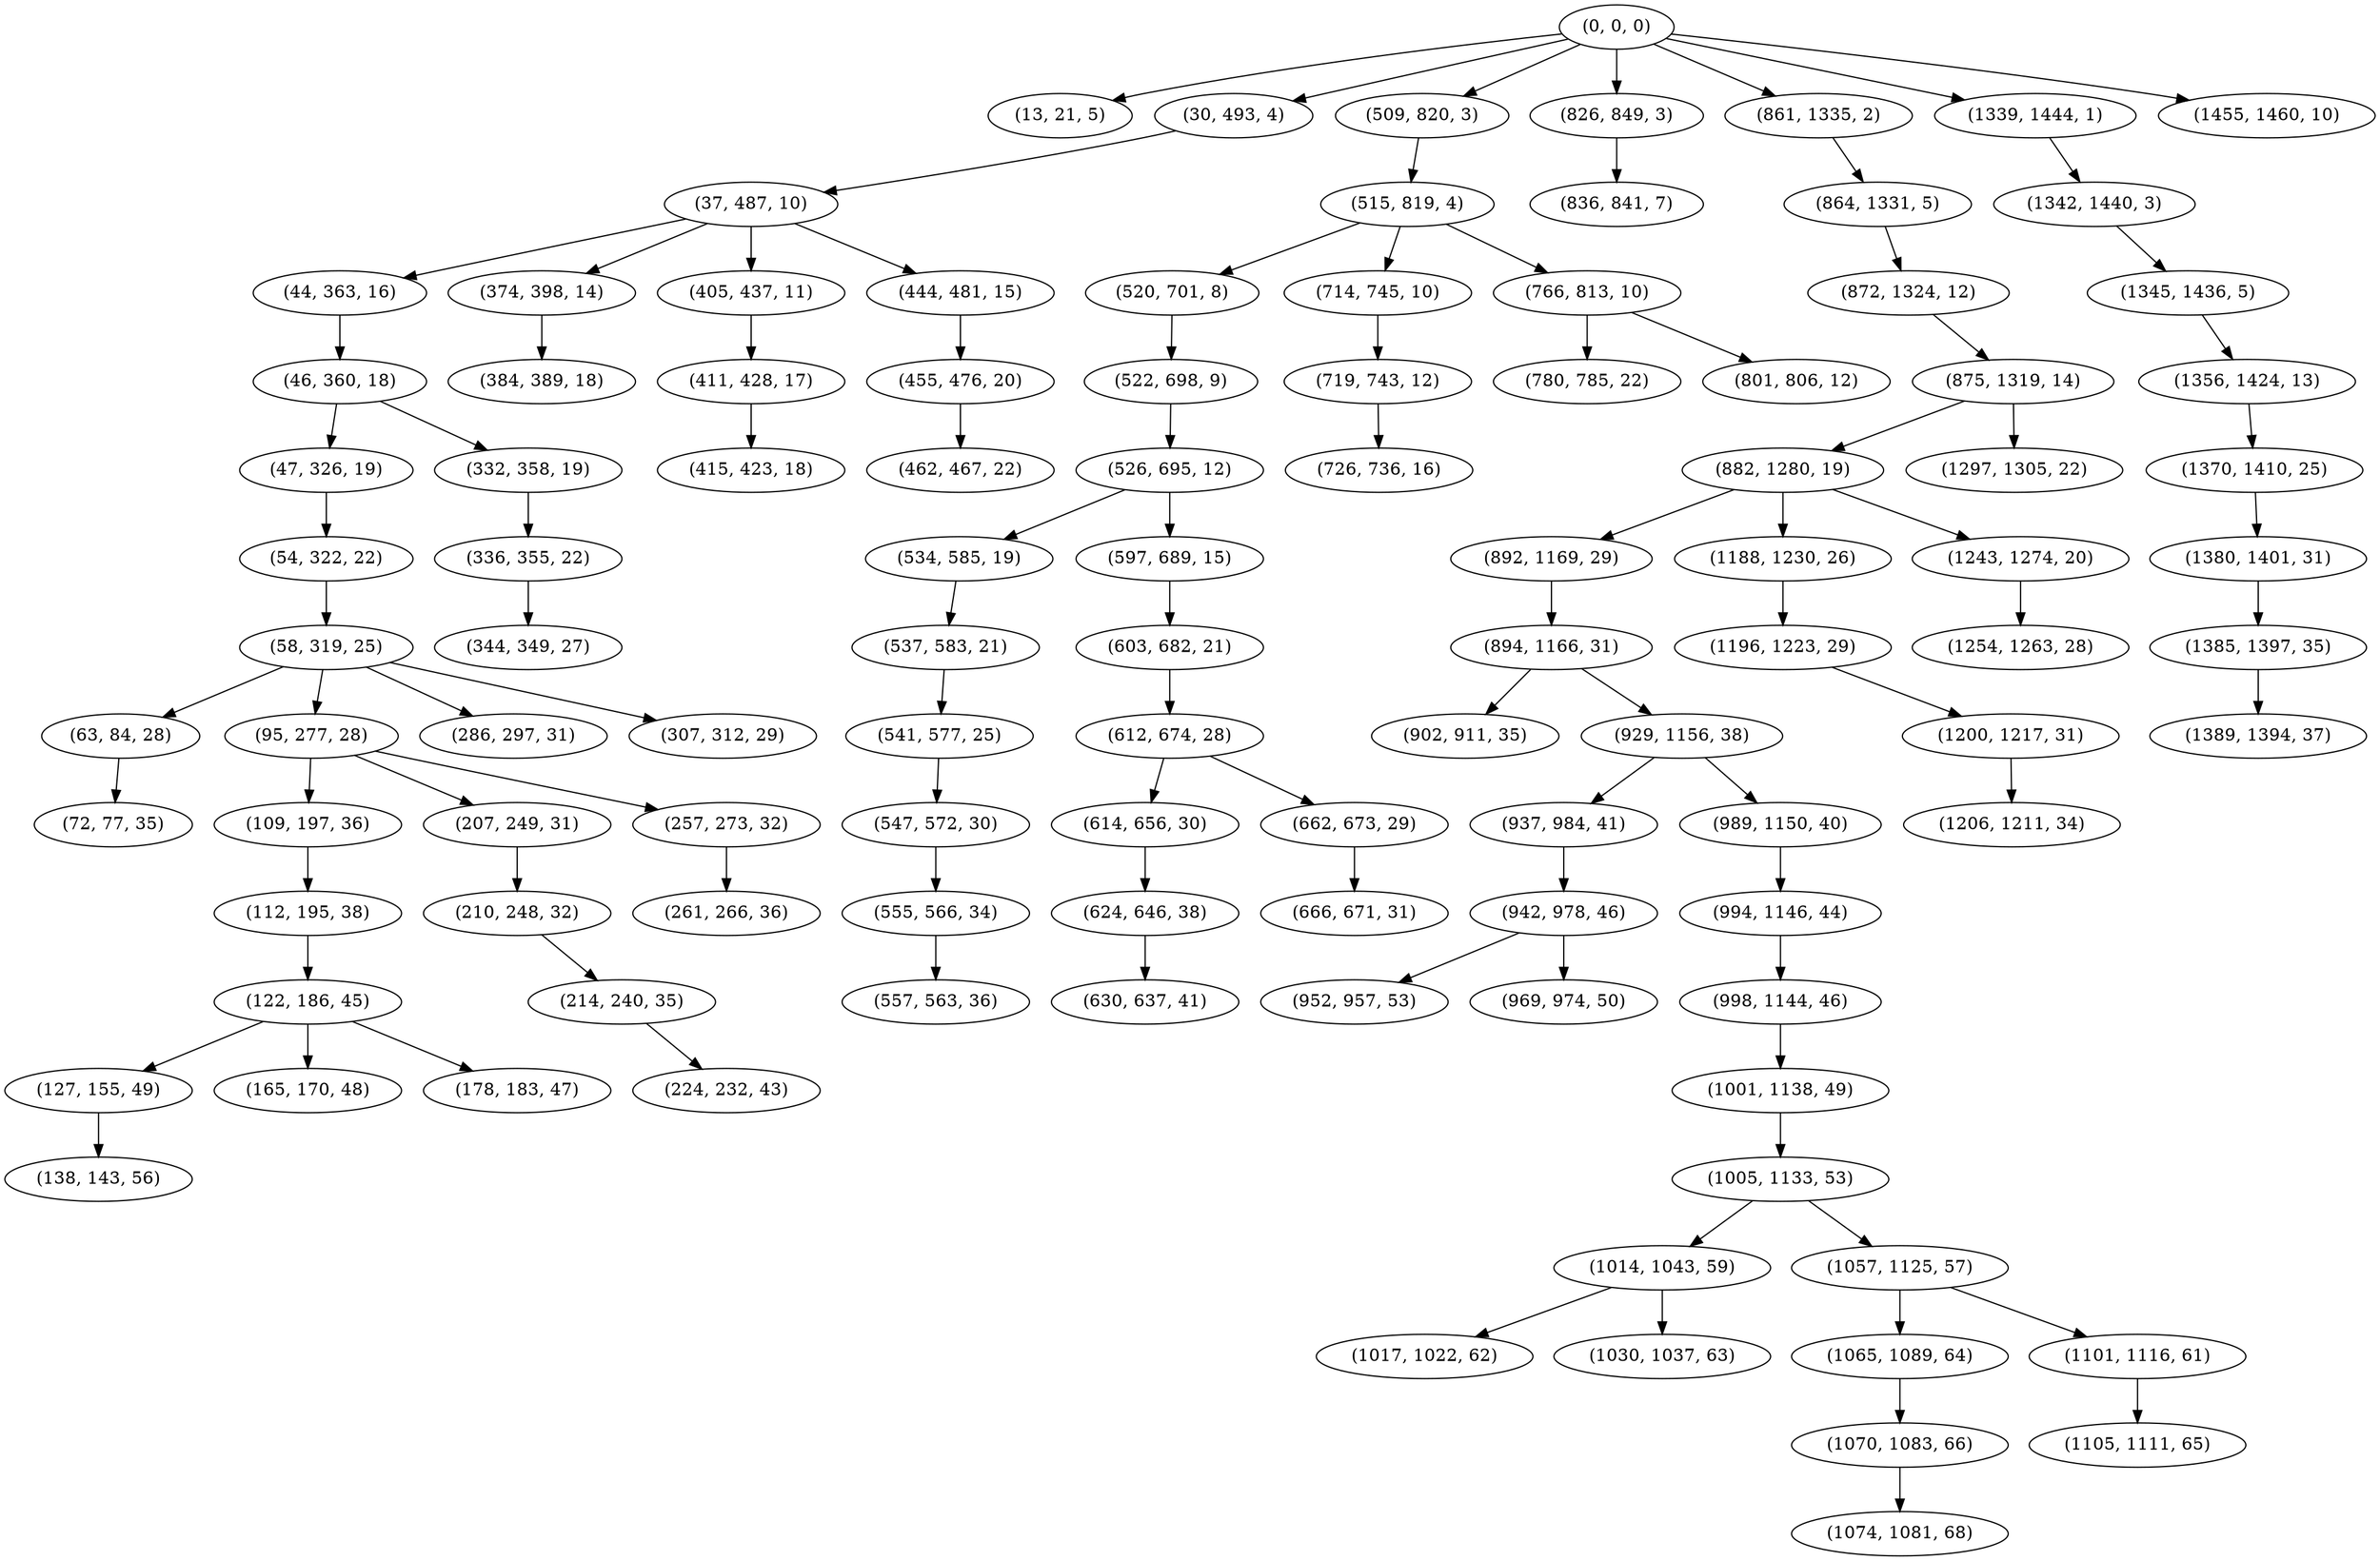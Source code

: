 digraph tree {
    "(0, 0, 0)";
    "(13, 21, 5)";
    "(30, 493, 4)";
    "(37, 487, 10)";
    "(44, 363, 16)";
    "(46, 360, 18)";
    "(47, 326, 19)";
    "(54, 322, 22)";
    "(58, 319, 25)";
    "(63, 84, 28)";
    "(72, 77, 35)";
    "(95, 277, 28)";
    "(109, 197, 36)";
    "(112, 195, 38)";
    "(122, 186, 45)";
    "(127, 155, 49)";
    "(138, 143, 56)";
    "(165, 170, 48)";
    "(178, 183, 47)";
    "(207, 249, 31)";
    "(210, 248, 32)";
    "(214, 240, 35)";
    "(224, 232, 43)";
    "(257, 273, 32)";
    "(261, 266, 36)";
    "(286, 297, 31)";
    "(307, 312, 29)";
    "(332, 358, 19)";
    "(336, 355, 22)";
    "(344, 349, 27)";
    "(374, 398, 14)";
    "(384, 389, 18)";
    "(405, 437, 11)";
    "(411, 428, 17)";
    "(415, 423, 18)";
    "(444, 481, 15)";
    "(455, 476, 20)";
    "(462, 467, 22)";
    "(509, 820, 3)";
    "(515, 819, 4)";
    "(520, 701, 8)";
    "(522, 698, 9)";
    "(526, 695, 12)";
    "(534, 585, 19)";
    "(537, 583, 21)";
    "(541, 577, 25)";
    "(547, 572, 30)";
    "(555, 566, 34)";
    "(557, 563, 36)";
    "(597, 689, 15)";
    "(603, 682, 21)";
    "(612, 674, 28)";
    "(614, 656, 30)";
    "(624, 646, 38)";
    "(630, 637, 41)";
    "(662, 673, 29)";
    "(666, 671, 31)";
    "(714, 745, 10)";
    "(719, 743, 12)";
    "(726, 736, 16)";
    "(766, 813, 10)";
    "(780, 785, 22)";
    "(801, 806, 12)";
    "(826, 849, 3)";
    "(836, 841, 7)";
    "(861, 1335, 2)";
    "(864, 1331, 5)";
    "(872, 1324, 12)";
    "(875, 1319, 14)";
    "(882, 1280, 19)";
    "(892, 1169, 29)";
    "(894, 1166, 31)";
    "(902, 911, 35)";
    "(929, 1156, 38)";
    "(937, 984, 41)";
    "(942, 978, 46)";
    "(952, 957, 53)";
    "(969, 974, 50)";
    "(989, 1150, 40)";
    "(994, 1146, 44)";
    "(998, 1144, 46)";
    "(1001, 1138, 49)";
    "(1005, 1133, 53)";
    "(1014, 1043, 59)";
    "(1017, 1022, 62)";
    "(1030, 1037, 63)";
    "(1057, 1125, 57)";
    "(1065, 1089, 64)";
    "(1070, 1083, 66)";
    "(1074, 1081, 68)";
    "(1101, 1116, 61)";
    "(1105, 1111, 65)";
    "(1188, 1230, 26)";
    "(1196, 1223, 29)";
    "(1200, 1217, 31)";
    "(1206, 1211, 34)";
    "(1243, 1274, 20)";
    "(1254, 1263, 28)";
    "(1297, 1305, 22)";
    "(1339, 1444, 1)";
    "(1342, 1440, 3)";
    "(1345, 1436, 5)";
    "(1356, 1424, 13)";
    "(1370, 1410, 25)";
    "(1380, 1401, 31)";
    "(1385, 1397, 35)";
    "(1389, 1394, 37)";
    "(1455, 1460, 10)";
    "(0, 0, 0)" -> "(13, 21, 5)";
    "(0, 0, 0)" -> "(30, 493, 4)";
    "(0, 0, 0)" -> "(509, 820, 3)";
    "(0, 0, 0)" -> "(826, 849, 3)";
    "(0, 0, 0)" -> "(861, 1335, 2)";
    "(0, 0, 0)" -> "(1339, 1444, 1)";
    "(0, 0, 0)" -> "(1455, 1460, 10)";
    "(30, 493, 4)" -> "(37, 487, 10)";
    "(37, 487, 10)" -> "(44, 363, 16)";
    "(37, 487, 10)" -> "(374, 398, 14)";
    "(37, 487, 10)" -> "(405, 437, 11)";
    "(37, 487, 10)" -> "(444, 481, 15)";
    "(44, 363, 16)" -> "(46, 360, 18)";
    "(46, 360, 18)" -> "(47, 326, 19)";
    "(46, 360, 18)" -> "(332, 358, 19)";
    "(47, 326, 19)" -> "(54, 322, 22)";
    "(54, 322, 22)" -> "(58, 319, 25)";
    "(58, 319, 25)" -> "(63, 84, 28)";
    "(58, 319, 25)" -> "(95, 277, 28)";
    "(58, 319, 25)" -> "(286, 297, 31)";
    "(58, 319, 25)" -> "(307, 312, 29)";
    "(63, 84, 28)" -> "(72, 77, 35)";
    "(95, 277, 28)" -> "(109, 197, 36)";
    "(95, 277, 28)" -> "(207, 249, 31)";
    "(95, 277, 28)" -> "(257, 273, 32)";
    "(109, 197, 36)" -> "(112, 195, 38)";
    "(112, 195, 38)" -> "(122, 186, 45)";
    "(122, 186, 45)" -> "(127, 155, 49)";
    "(122, 186, 45)" -> "(165, 170, 48)";
    "(122, 186, 45)" -> "(178, 183, 47)";
    "(127, 155, 49)" -> "(138, 143, 56)";
    "(207, 249, 31)" -> "(210, 248, 32)";
    "(210, 248, 32)" -> "(214, 240, 35)";
    "(214, 240, 35)" -> "(224, 232, 43)";
    "(257, 273, 32)" -> "(261, 266, 36)";
    "(332, 358, 19)" -> "(336, 355, 22)";
    "(336, 355, 22)" -> "(344, 349, 27)";
    "(374, 398, 14)" -> "(384, 389, 18)";
    "(405, 437, 11)" -> "(411, 428, 17)";
    "(411, 428, 17)" -> "(415, 423, 18)";
    "(444, 481, 15)" -> "(455, 476, 20)";
    "(455, 476, 20)" -> "(462, 467, 22)";
    "(509, 820, 3)" -> "(515, 819, 4)";
    "(515, 819, 4)" -> "(520, 701, 8)";
    "(515, 819, 4)" -> "(714, 745, 10)";
    "(515, 819, 4)" -> "(766, 813, 10)";
    "(520, 701, 8)" -> "(522, 698, 9)";
    "(522, 698, 9)" -> "(526, 695, 12)";
    "(526, 695, 12)" -> "(534, 585, 19)";
    "(526, 695, 12)" -> "(597, 689, 15)";
    "(534, 585, 19)" -> "(537, 583, 21)";
    "(537, 583, 21)" -> "(541, 577, 25)";
    "(541, 577, 25)" -> "(547, 572, 30)";
    "(547, 572, 30)" -> "(555, 566, 34)";
    "(555, 566, 34)" -> "(557, 563, 36)";
    "(597, 689, 15)" -> "(603, 682, 21)";
    "(603, 682, 21)" -> "(612, 674, 28)";
    "(612, 674, 28)" -> "(614, 656, 30)";
    "(612, 674, 28)" -> "(662, 673, 29)";
    "(614, 656, 30)" -> "(624, 646, 38)";
    "(624, 646, 38)" -> "(630, 637, 41)";
    "(662, 673, 29)" -> "(666, 671, 31)";
    "(714, 745, 10)" -> "(719, 743, 12)";
    "(719, 743, 12)" -> "(726, 736, 16)";
    "(766, 813, 10)" -> "(780, 785, 22)";
    "(766, 813, 10)" -> "(801, 806, 12)";
    "(826, 849, 3)" -> "(836, 841, 7)";
    "(861, 1335, 2)" -> "(864, 1331, 5)";
    "(864, 1331, 5)" -> "(872, 1324, 12)";
    "(872, 1324, 12)" -> "(875, 1319, 14)";
    "(875, 1319, 14)" -> "(882, 1280, 19)";
    "(875, 1319, 14)" -> "(1297, 1305, 22)";
    "(882, 1280, 19)" -> "(892, 1169, 29)";
    "(882, 1280, 19)" -> "(1188, 1230, 26)";
    "(882, 1280, 19)" -> "(1243, 1274, 20)";
    "(892, 1169, 29)" -> "(894, 1166, 31)";
    "(894, 1166, 31)" -> "(902, 911, 35)";
    "(894, 1166, 31)" -> "(929, 1156, 38)";
    "(929, 1156, 38)" -> "(937, 984, 41)";
    "(929, 1156, 38)" -> "(989, 1150, 40)";
    "(937, 984, 41)" -> "(942, 978, 46)";
    "(942, 978, 46)" -> "(952, 957, 53)";
    "(942, 978, 46)" -> "(969, 974, 50)";
    "(989, 1150, 40)" -> "(994, 1146, 44)";
    "(994, 1146, 44)" -> "(998, 1144, 46)";
    "(998, 1144, 46)" -> "(1001, 1138, 49)";
    "(1001, 1138, 49)" -> "(1005, 1133, 53)";
    "(1005, 1133, 53)" -> "(1014, 1043, 59)";
    "(1005, 1133, 53)" -> "(1057, 1125, 57)";
    "(1014, 1043, 59)" -> "(1017, 1022, 62)";
    "(1014, 1043, 59)" -> "(1030, 1037, 63)";
    "(1057, 1125, 57)" -> "(1065, 1089, 64)";
    "(1057, 1125, 57)" -> "(1101, 1116, 61)";
    "(1065, 1089, 64)" -> "(1070, 1083, 66)";
    "(1070, 1083, 66)" -> "(1074, 1081, 68)";
    "(1101, 1116, 61)" -> "(1105, 1111, 65)";
    "(1188, 1230, 26)" -> "(1196, 1223, 29)";
    "(1196, 1223, 29)" -> "(1200, 1217, 31)";
    "(1200, 1217, 31)" -> "(1206, 1211, 34)";
    "(1243, 1274, 20)" -> "(1254, 1263, 28)";
    "(1339, 1444, 1)" -> "(1342, 1440, 3)";
    "(1342, 1440, 3)" -> "(1345, 1436, 5)";
    "(1345, 1436, 5)" -> "(1356, 1424, 13)";
    "(1356, 1424, 13)" -> "(1370, 1410, 25)";
    "(1370, 1410, 25)" -> "(1380, 1401, 31)";
    "(1380, 1401, 31)" -> "(1385, 1397, 35)";
    "(1385, 1397, 35)" -> "(1389, 1394, 37)";
}
